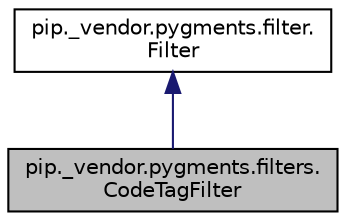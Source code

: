 digraph "pip._vendor.pygments.filters.CodeTagFilter"
{
 // LATEX_PDF_SIZE
  edge [fontname="Helvetica",fontsize="10",labelfontname="Helvetica",labelfontsize="10"];
  node [fontname="Helvetica",fontsize="10",shape=record];
  Node1 [label="pip._vendor.pygments.filters.\lCodeTagFilter",height=0.2,width=0.4,color="black", fillcolor="grey75", style="filled", fontcolor="black",tooltip=" "];
  Node2 -> Node1 [dir="back",color="midnightblue",fontsize="10",style="solid"];
  Node2 [label="pip._vendor.pygments.filter.\lFilter",height=0.2,width=0.4,color="black", fillcolor="white", style="filled",URL="$classpip_1_1__vendor_1_1pygments_1_1filter_1_1Filter.html",tooltip=" "];
}
